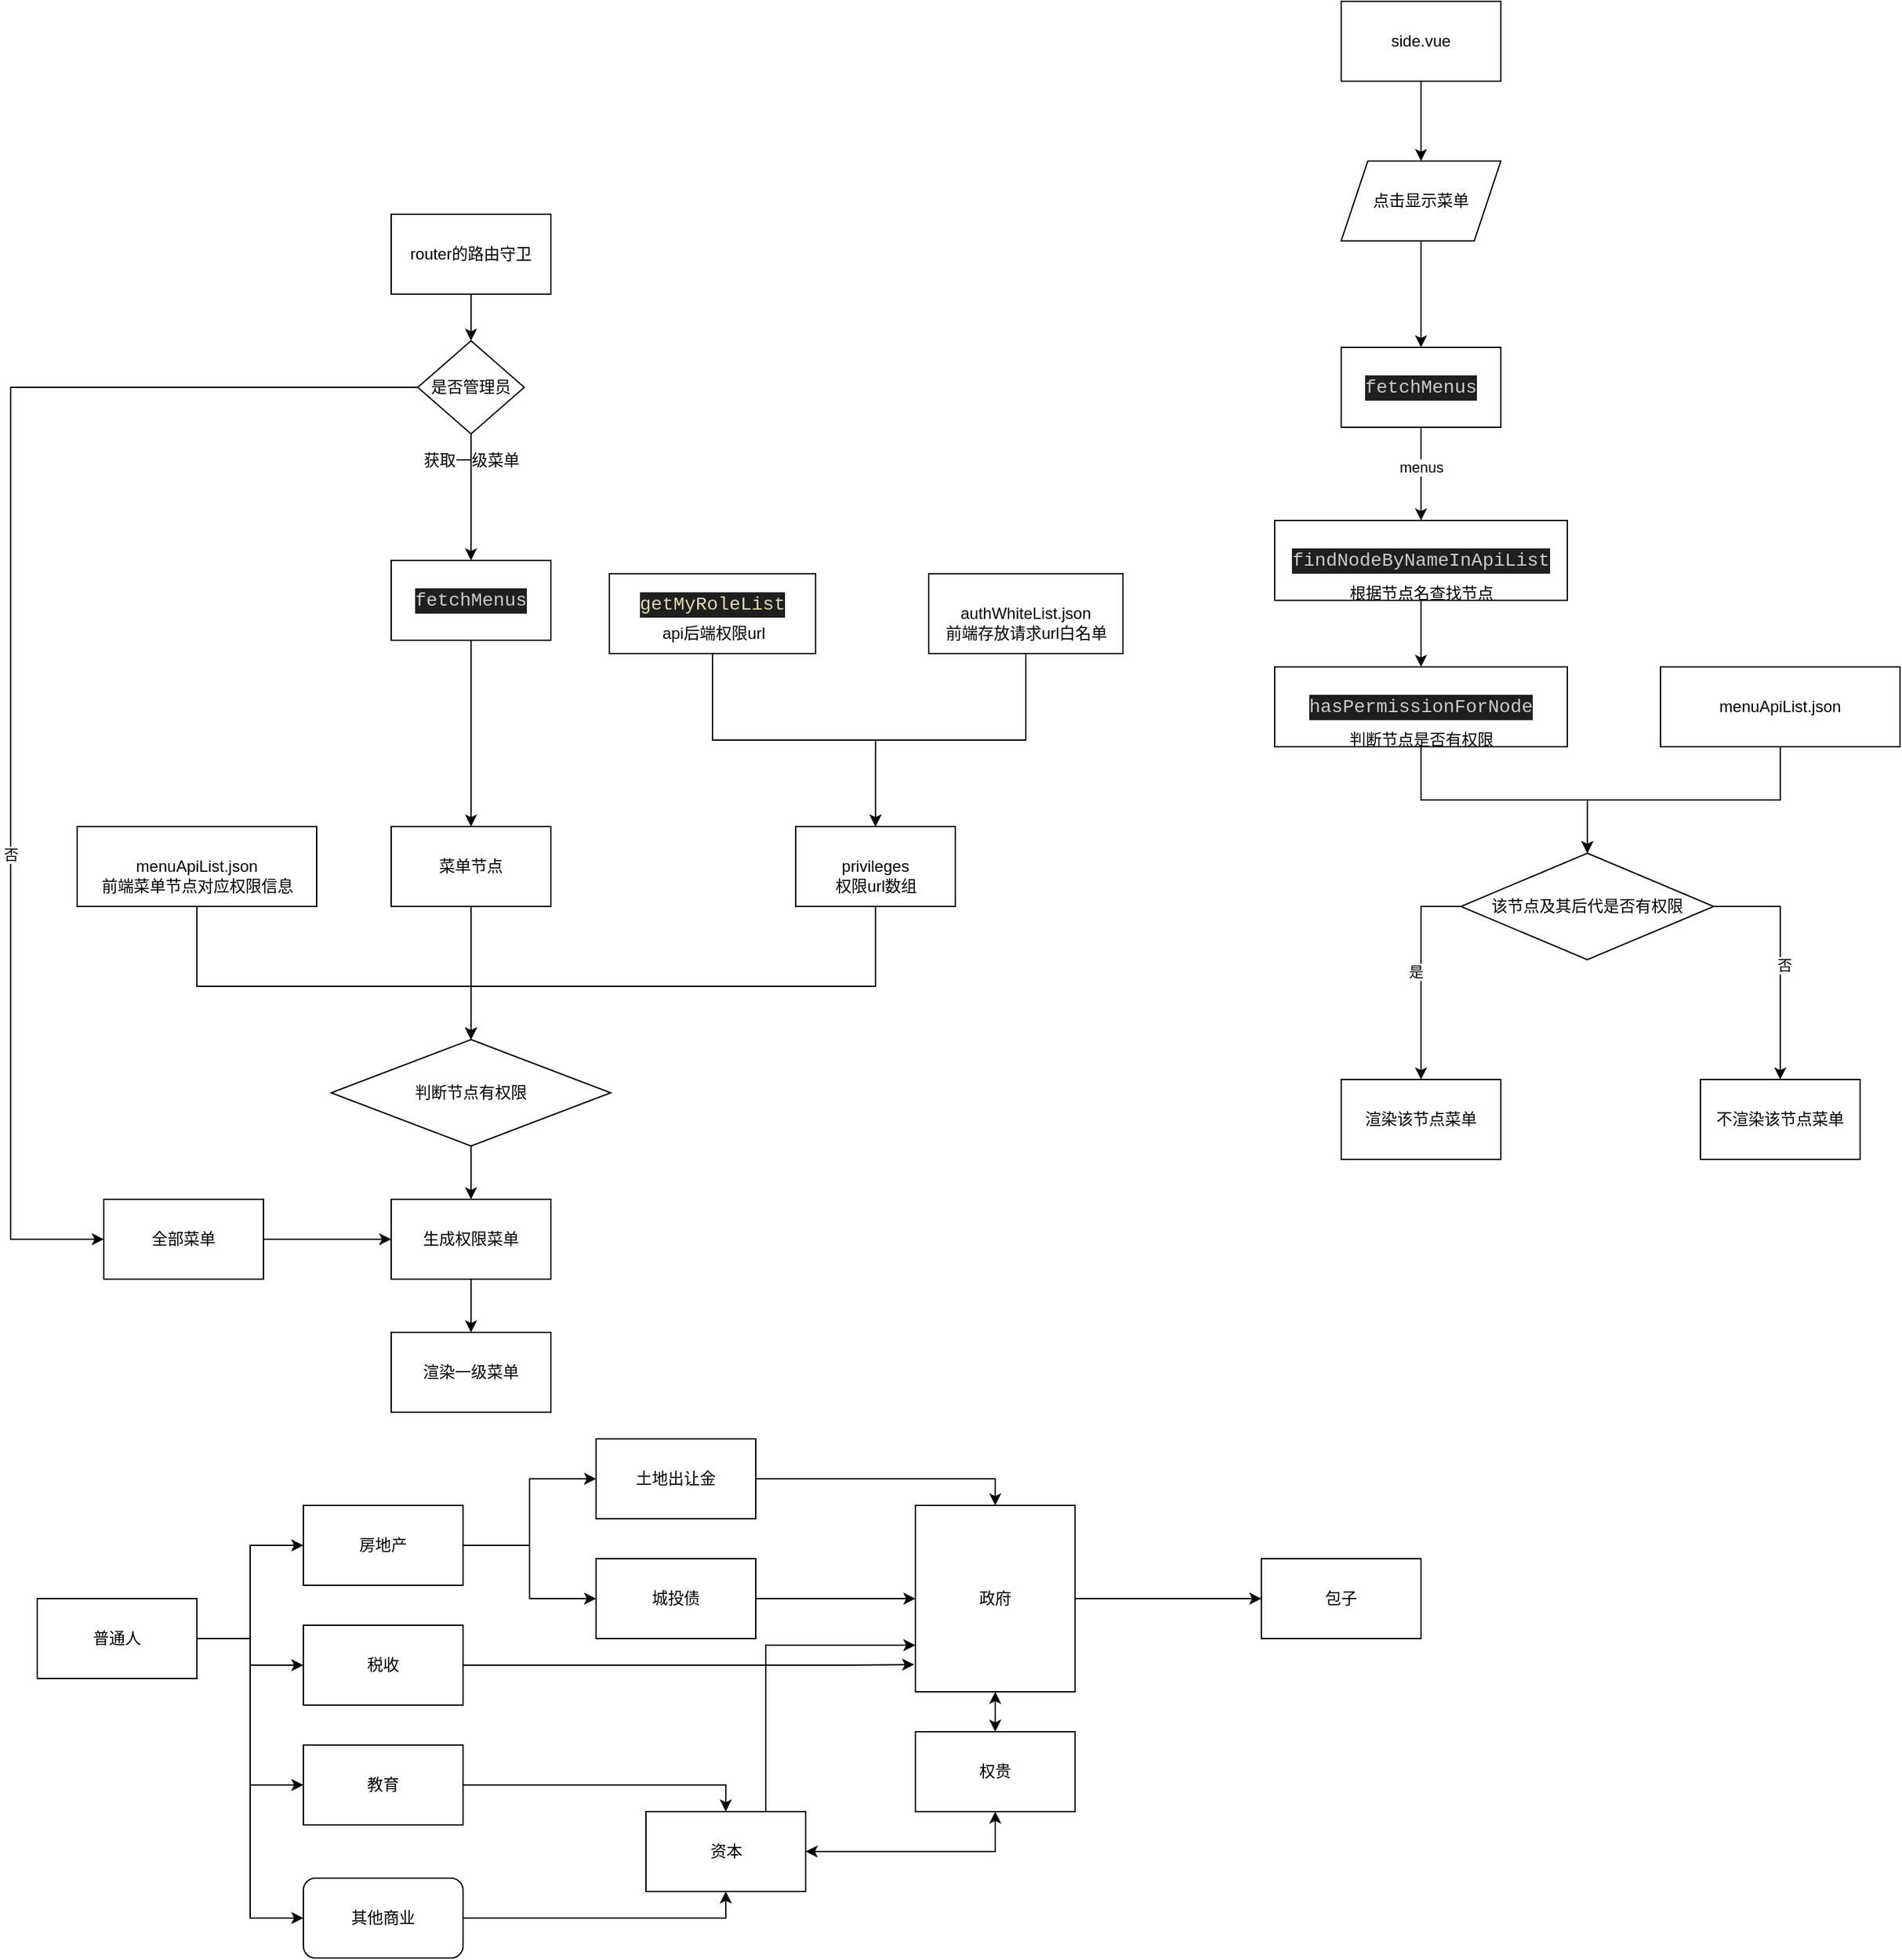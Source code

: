 <mxfile version="22.1.2" type="github">
  <diagram id="r8akQIV7CGBrM3lP9Y4Y" name="第 1 页">
    <mxGraphModel dx="1261" dy="1883" grid="1" gridSize="10" guides="1" tooltips="1" connect="1" arrows="1" fold="1" page="1" pageScale="1" pageWidth="827" pageHeight="1169" math="0" shadow="0">
      <root>
        <mxCell id="0" />
        <mxCell id="1" parent="0" />
        <mxCell id="nayXP41YcCdt_hHMmjPa-1" value="menuApiList.json" style="rounded=0;whiteSpace=wrap;html=1;" vertex="1" parent="1">
          <mxGeometry x="180" y="270" width="180" height="60" as="geometry" />
        </mxCell>
        <mxCell id="nayXP41YcCdt_hHMmjPa-24" style="edgeStyle=orthogonalEdgeStyle;rounded=0;orthogonalLoop=1;jettySize=auto;html=1;exitX=0.5;exitY=1;exitDx=0;exitDy=0;" edge="1" parent="1" source="nayXP41YcCdt_hHMmjPa-2" target="nayXP41YcCdt_hHMmjPa-9">
          <mxGeometry relative="1" as="geometry" />
        </mxCell>
        <mxCell id="nayXP41YcCdt_hHMmjPa-2" value="authWhiteList.json" style="rounded=0;whiteSpace=wrap;html=1;" vertex="1" parent="1">
          <mxGeometry x="820" y="80" width="146" height="60" as="geometry" />
        </mxCell>
        <mxCell id="nayXP41YcCdt_hHMmjPa-29" style="edgeStyle=orthogonalEdgeStyle;rounded=0;orthogonalLoop=1;jettySize=auto;html=1;" edge="1" parent="1" source="nayXP41YcCdt_hHMmjPa-3" target="nayXP41YcCdt_hHMmjPa-28">
          <mxGeometry relative="1" as="geometry">
            <Array as="points">
              <mxPoint x="270" y="390" />
              <mxPoint x="476" y="390" />
            </Array>
          </mxGeometry>
        </mxCell>
        <mxCell id="nayXP41YcCdt_hHMmjPa-3" value="前端菜单节点对应权限信息" style="text;html=1;align=center;verticalAlign=middle;resizable=0;points=[];autosize=1;strokeColor=none;fillColor=none;" vertex="1" parent="1">
          <mxGeometry x="185" y="300" width="170" height="30" as="geometry" />
        </mxCell>
        <mxCell id="nayXP41YcCdt_hHMmjPa-4" value="前端存放请求url白名单" style="text;html=1;align=center;verticalAlign=middle;resizable=0;points=[];autosize=1;strokeColor=none;fillColor=none;" vertex="1" parent="1">
          <mxGeometry x="818" y="110" width="150" height="30" as="geometry" />
        </mxCell>
        <mxCell id="nayXP41YcCdt_hHMmjPa-36" value="" style="edgeStyle=orthogonalEdgeStyle;rounded=0;orthogonalLoop=1;jettySize=auto;html=1;" edge="1" parent="1" source="nayXP41YcCdt_hHMmjPa-5" target="nayXP41YcCdt_hHMmjPa-35">
          <mxGeometry relative="1" as="geometry" />
        </mxCell>
        <mxCell id="nayXP41YcCdt_hHMmjPa-5" value="router的路由守卫" style="whiteSpace=wrap;html=1;" vertex="1" parent="1">
          <mxGeometry x="416" y="-190" width="120" height="60" as="geometry" />
        </mxCell>
        <mxCell id="nayXP41YcCdt_hHMmjPa-25" style="edgeStyle=orthogonalEdgeStyle;rounded=0;orthogonalLoop=1;jettySize=auto;html=1;exitX=0.5;exitY=1;exitDx=0;exitDy=0;" edge="1" parent="1" source="nayXP41YcCdt_hHMmjPa-7" target="nayXP41YcCdt_hHMmjPa-9">
          <mxGeometry relative="1" as="geometry" />
        </mxCell>
        <mxCell id="nayXP41YcCdt_hHMmjPa-7" value="&#xa;&lt;div style=&quot;color: rgb(204, 204, 204); background-color: rgb(31, 31, 31); font-family: Consolas, &amp;quot;Courier New&amp;quot;, monospace; font-weight: normal; font-size: 14px; line-height: 19px;&quot;&gt;&lt;div&gt;&lt;span style=&quot;color: #dcdcaa;&quot;&gt;getMyRoleList&lt;/span&gt;&lt;/div&gt;&lt;/div&gt;&#xa;&#xa;" style="whiteSpace=wrap;html=1;" vertex="1" parent="1">
          <mxGeometry x="580" y="80" width="155" height="60" as="geometry" />
        </mxCell>
        <mxCell id="nayXP41YcCdt_hHMmjPa-79" style="edgeStyle=orthogonalEdgeStyle;rounded=0;orthogonalLoop=1;jettySize=auto;html=1;exitX=0.5;exitY=1;exitDx=0;exitDy=0;entryX=0.5;entryY=0;entryDx=0;entryDy=0;" edge="1" parent="1" source="nayXP41YcCdt_hHMmjPa-9" target="nayXP41YcCdt_hHMmjPa-28">
          <mxGeometry relative="1" as="geometry">
            <Array as="points">
              <mxPoint x="780" y="390" />
              <mxPoint x="476" y="390" />
            </Array>
          </mxGeometry>
        </mxCell>
        <mxCell id="nayXP41YcCdt_hHMmjPa-9" value="privileges" style="whiteSpace=wrap;html=1;" vertex="1" parent="1">
          <mxGeometry x="720" y="270" width="120" height="60" as="geometry" />
        </mxCell>
        <mxCell id="nayXP41YcCdt_hHMmjPa-12" value="权限url数组" style="text;html=1;align=center;verticalAlign=middle;resizable=0;points=[];autosize=1;strokeColor=none;fillColor=none;" vertex="1" parent="1">
          <mxGeometry x="735" y="300" width="90" height="30" as="geometry" />
        </mxCell>
        <mxCell id="nayXP41YcCdt_hHMmjPa-81" style="edgeStyle=orthogonalEdgeStyle;rounded=0;orthogonalLoop=1;jettySize=auto;html=1;exitX=0.5;exitY=1;exitDx=0;exitDy=0;" edge="1" parent="1" source="nayXP41YcCdt_hHMmjPa-15" target="nayXP41YcCdt_hHMmjPa-80">
          <mxGeometry relative="1" as="geometry" />
        </mxCell>
        <mxCell id="nayXP41YcCdt_hHMmjPa-15" value="&lt;div style=&quot;color: rgb(204, 204, 204); background-color: rgb(31, 31, 31); font-family: Consolas, &amp;quot;Courier New&amp;quot;, monospace; font-size: 14px; line-height: 19px;&quot;&gt;fetchMenus&lt;/div&gt;" style="whiteSpace=wrap;html=1;" vertex="1" parent="1">
          <mxGeometry x="416" y="70" width="120" height="60" as="geometry" />
        </mxCell>
        <mxCell id="nayXP41YcCdt_hHMmjPa-8" value="api后端权限url" style="text;html=1;align=center;verticalAlign=middle;resizable=0;points=[];autosize=1;strokeColor=none;fillColor=none;" vertex="1" parent="1">
          <mxGeometry x="607.5" y="110" width="100" height="30" as="geometry" />
        </mxCell>
        <mxCell id="nayXP41YcCdt_hHMmjPa-27" value="获取一级菜单" style="text;html=1;align=center;verticalAlign=middle;resizable=0;points=[];autosize=1;strokeColor=none;fillColor=none;" vertex="1" parent="1">
          <mxGeometry x="426" y="-20" width="100" height="30" as="geometry" />
        </mxCell>
        <mxCell id="nayXP41YcCdt_hHMmjPa-32" value="" style="edgeStyle=orthogonalEdgeStyle;rounded=0;orthogonalLoop=1;jettySize=auto;html=1;" edge="1" parent="1" source="nayXP41YcCdt_hHMmjPa-28" target="nayXP41YcCdt_hHMmjPa-31">
          <mxGeometry relative="1" as="geometry" />
        </mxCell>
        <mxCell id="nayXP41YcCdt_hHMmjPa-28" value="判断节点有权限" style="rhombus;whiteSpace=wrap;html=1;" vertex="1" parent="1">
          <mxGeometry x="371" y="430" width="210" height="80" as="geometry" />
        </mxCell>
        <mxCell id="nayXP41YcCdt_hHMmjPa-34" value="" style="edgeStyle=orthogonalEdgeStyle;rounded=0;orthogonalLoop=1;jettySize=auto;html=1;" edge="1" parent="1" source="nayXP41YcCdt_hHMmjPa-31" target="nayXP41YcCdt_hHMmjPa-33">
          <mxGeometry relative="1" as="geometry" />
        </mxCell>
        <mxCell id="nayXP41YcCdt_hHMmjPa-31" value="生成权限菜单" style="whiteSpace=wrap;html=1;" vertex="1" parent="1">
          <mxGeometry x="416" y="550" width="120" height="60" as="geometry" />
        </mxCell>
        <mxCell id="nayXP41YcCdt_hHMmjPa-33" value="渲染一级菜单" style="whiteSpace=wrap;html=1;" vertex="1" parent="1">
          <mxGeometry x="416" y="650" width="120" height="60" as="geometry" />
        </mxCell>
        <mxCell id="nayXP41YcCdt_hHMmjPa-38" style="edgeStyle=orthogonalEdgeStyle;rounded=0;orthogonalLoop=1;jettySize=auto;html=1;exitX=0.5;exitY=1;exitDx=0;exitDy=0;entryX=0.5;entryY=0;entryDx=0;entryDy=0;" edge="1" parent="1" source="nayXP41YcCdt_hHMmjPa-35" target="nayXP41YcCdt_hHMmjPa-15">
          <mxGeometry relative="1" as="geometry" />
        </mxCell>
        <mxCell id="nayXP41YcCdt_hHMmjPa-44" style="edgeStyle=orthogonalEdgeStyle;rounded=0;orthogonalLoop=1;jettySize=auto;html=1;exitX=0;exitY=0.5;exitDx=0;exitDy=0;entryX=0;entryY=0.5;entryDx=0;entryDy=0;" edge="1" parent="1" source="nayXP41YcCdt_hHMmjPa-35" target="nayXP41YcCdt_hHMmjPa-45">
          <mxGeometry relative="1" as="geometry">
            <mxPoint x="100" y="610" as="targetPoint" />
            <Array as="points">
              <mxPoint x="130" y="-60" />
              <mxPoint x="130" y="580" />
            </Array>
          </mxGeometry>
        </mxCell>
        <mxCell id="nayXP41YcCdt_hHMmjPa-47" value="否" style="edgeLabel;html=1;align=center;verticalAlign=middle;resizable=0;points=[];" vertex="1" connectable="0" parent="nayXP41YcCdt_hHMmjPa-44">
          <mxGeometry x="0.293" relative="1" as="geometry">
            <mxPoint as="offset" />
          </mxGeometry>
        </mxCell>
        <mxCell id="nayXP41YcCdt_hHMmjPa-35" value="是否管理员" style="rhombus;whiteSpace=wrap;html=1;" vertex="1" parent="1">
          <mxGeometry x="436" y="-95" width="80" height="70" as="geometry" />
        </mxCell>
        <mxCell id="nayXP41YcCdt_hHMmjPa-46" style="edgeStyle=orthogonalEdgeStyle;rounded=0;orthogonalLoop=1;jettySize=auto;html=1;exitX=1;exitY=0.5;exitDx=0;exitDy=0;" edge="1" parent="1" source="nayXP41YcCdt_hHMmjPa-45" target="nayXP41YcCdt_hHMmjPa-31">
          <mxGeometry relative="1" as="geometry" />
        </mxCell>
        <mxCell id="nayXP41YcCdt_hHMmjPa-45" value="全部菜单" style="whiteSpace=wrap;html=1;" vertex="1" parent="1">
          <mxGeometry x="200" y="550" width="120" height="60" as="geometry" />
        </mxCell>
        <mxCell id="nayXP41YcCdt_hHMmjPa-54" value="" style="edgeStyle=orthogonalEdgeStyle;rounded=0;orthogonalLoop=1;jettySize=auto;html=1;" edge="1" parent="1" source="nayXP41YcCdt_hHMmjPa-48" target="nayXP41YcCdt_hHMmjPa-53">
          <mxGeometry relative="1" as="geometry" />
        </mxCell>
        <mxCell id="nayXP41YcCdt_hHMmjPa-48" value="side.vue" style="whiteSpace=wrap;html=1;" vertex="1" parent="1">
          <mxGeometry x="1130" y="-350" width="120" height="60" as="geometry" />
        </mxCell>
        <mxCell id="nayXP41YcCdt_hHMmjPa-50" value="渲染该节点菜单" style="whiteSpace=wrap;html=1;" vertex="1" parent="1">
          <mxGeometry x="1130" y="460" width="120" height="60" as="geometry" />
        </mxCell>
        <mxCell id="nayXP41YcCdt_hHMmjPa-65" value="" style="edgeStyle=orthogonalEdgeStyle;rounded=0;orthogonalLoop=1;jettySize=auto;html=1;" edge="1" parent="1" source="nayXP41YcCdt_hHMmjPa-51" target="nayXP41YcCdt_hHMmjPa-64">
          <mxGeometry relative="1" as="geometry" />
        </mxCell>
        <mxCell id="nayXP41YcCdt_hHMmjPa-51" value="&lt;div style=&quot;color: rgb(204, 204, 204); background-color: rgb(31, 31, 31); font-family: Consolas, &amp;quot;Courier New&amp;quot;, monospace; font-size: 14px; line-height: 19px;&quot;&gt;findNodeByNameInApiList&lt;/div&gt;" style="whiteSpace=wrap;html=1;" vertex="1" parent="1">
          <mxGeometry x="1080" y="40" width="220" height="60" as="geometry" />
        </mxCell>
        <mxCell id="nayXP41YcCdt_hHMmjPa-56" value="" style="edgeStyle=orthogonalEdgeStyle;rounded=0;orthogonalLoop=1;jettySize=auto;html=1;" edge="1" parent="1" source="nayXP41YcCdt_hHMmjPa-53" target="nayXP41YcCdt_hHMmjPa-55">
          <mxGeometry relative="1" as="geometry" />
        </mxCell>
        <mxCell id="nayXP41YcCdt_hHMmjPa-53" value="点击显示菜单" style="shape=parallelogram;perimeter=parallelogramPerimeter;whiteSpace=wrap;html=1;fixedSize=1;" vertex="1" parent="1">
          <mxGeometry x="1130" y="-230" width="120" height="60" as="geometry" />
        </mxCell>
        <mxCell id="nayXP41YcCdt_hHMmjPa-57" value="" style="edgeStyle=orthogonalEdgeStyle;rounded=0;orthogonalLoop=1;jettySize=auto;html=1;" edge="1" parent="1" source="nayXP41YcCdt_hHMmjPa-55" target="nayXP41YcCdt_hHMmjPa-51">
          <mxGeometry relative="1" as="geometry" />
        </mxCell>
        <mxCell id="nayXP41YcCdt_hHMmjPa-58" value="menus" style="edgeLabel;html=1;align=center;verticalAlign=middle;resizable=0;points=[];" vertex="1" connectable="0" parent="nayXP41YcCdt_hHMmjPa-57">
          <mxGeometry x="-0.171" y="-3" relative="1" as="geometry">
            <mxPoint x="3" y="1" as="offset" />
          </mxGeometry>
        </mxCell>
        <mxCell id="nayXP41YcCdt_hHMmjPa-55" value="&lt;div style=&quot;color: rgb(204, 204, 204); background-color: rgb(31, 31, 31); font-family: Consolas, &amp;quot;Courier New&amp;quot;, monospace; font-size: 14px; line-height: 19px;&quot;&gt;fetchMenus&lt;/div&gt;" style="whiteSpace=wrap;html=1;" vertex="1" parent="1">
          <mxGeometry x="1130" y="-90" width="120" height="60" as="geometry" />
        </mxCell>
        <mxCell id="nayXP41YcCdt_hHMmjPa-67" style="edgeStyle=orthogonalEdgeStyle;rounded=0;orthogonalLoop=1;jettySize=auto;html=1;" edge="1" parent="1" source="nayXP41YcCdt_hHMmjPa-59" target="nayXP41YcCdt_hHMmjPa-61">
          <mxGeometry relative="1" as="geometry" />
        </mxCell>
        <mxCell id="nayXP41YcCdt_hHMmjPa-59" value="menuApiList.json" style="rounded=0;whiteSpace=wrap;html=1;" vertex="1" parent="1">
          <mxGeometry x="1370" y="150" width="180" height="60" as="geometry" />
        </mxCell>
        <mxCell id="nayXP41YcCdt_hHMmjPa-70" style="edgeStyle=orthogonalEdgeStyle;rounded=0;orthogonalLoop=1;jettySize=auto;html=1;exitX=0;exitY=0.5;exitDx=0;exitDy=0;" edge="1" parent="1" source="nayXP41YcCdt_hHMmjPa-61" target="nayXP41YcCdt_hHMmjPa-50">
          <mxGeometry relative="1" as="geometry" />
        </mxCell>
        <mxCell id="nayXP41YcCdt_hHMmjPa-74" value="是" style="edgeLabel;html=1;align=center;verticalAlign=middle;resizable=0;points=[];" vertex="1" connectable="0" parent="nayXP41YcCdt_hHMmjPa-70">
          <mxGeometry x="-0.013" y="-4" relative="1" as="geometry">
            <mxPoint as="offset" />
          </mxGeometry>
        </mxCell>
        <mxCell id="nayXP41YcCdt_hHMmjPa-72" style="edgeStyle=orthogonalEdgeStyle;rounded=0;orthogonalLoop=1;jettySize=auto;html=1;exitX=1;exitY=0.5;exitDx=0;exitDy=0;" edge="1" parent="1" source="nayXP41YcCdt_hHMmjPa-61" target="nayXP41YcCdt_hHMmjPa-71">
          <mxGeometry relative="1" as="geometry" />
        </mxCell>
        <mxCell id="nayXP41YcCdt_hHMmjPa-73" value="否" style="edgeLabel;html=1;align=center;verticalAlign=middle;resizable=0;points=[];" vertex="1" connectable="0" parent="nayXP41YcCdt_hHMmjPa-72">
          <mxGeometry x="0.044" y="3" relative="1" as="geometry">
            <mxPoint as="offset" />
          </mxGeometry>
        </mxCell>
        <mxCell id="nayXP41YcCdt_hHMmjPa-61" value="该节点及其后代是否有权限" style="rhombus;whiteSpace=wrap;html=1;" vertex="1" parent="1">
          <mxGeometry x="1220" y="290" width="190" height="80" as="geometry" />
        </mxCell>
        <mxCell id="nayXP41YcCdt_hHMmjPa-66" style="edgeStyle=orthogonalEdgeStyle;rounded=0;orthogonalLoop=1;jettySize=auto;html=1;" edge="1" parent="1" source="nayXP41YcCdt_hHMmjPa-64" target="nayXP41YcCdt_hHMmjPa-61">
          <mxGeometry relative="1" as="geometry" />
        </mxCell>
        <mxCell id="nayXP41YcCdt_hHMmjPa-64" value="&lt;div style=&quot;color: rgb(204, 204, 204); background-color: rgb(31, 31, 31); font-family: Consolas, &amp;quot;Courier New&amp;quot;, monospace; font-size: 14px; line-height: 19px;&quot;&gt;hasPermissionForNode&lt;/div&gt;" style="whiteSpace=wrap;html=1;" vertex="1" parent="1">
          <mxGeometry x="1080" y="150" width="220" height="60" as="geometry" />
        </mxCell>
        <mxCell id="nayXP41YcCdt_hHMmjPa-71" value="不渲染该节点菜单" style="whiteSpace=wrap;html=1;" vertex="1" parent="1">
          <mxGeometry x="1400" y="460" width="120" height="60" as="geometry" />
        </mxCell>
        <mxCell id="nayXP41YcCdt_hHMmjPa-75" value="根据节点名查找节点" style="text;html=1;align=center;verticalAlign=middle;resizable=0;points=[];autosize=1;strokeColor=none;fillColor=none;" vertex="1" parent="1">
          <mxGeometry x="1125" y="80" width="130" height="30" as="geometry" />
        </mxCell>
        <mxCell id="nayXP41YcCdt_hHMmjPa-76" value="判断节点是否有权限" style="text;html=1;align=center;verticalAlign=middle;resizable=0;points=[];autosize=1;strokeColor=none;fillColor=none;" vertex="1" parent="1">
          <mxGeometry x="1125" y="190" width="130" height="30" as="geometry" />
        </mxCell>
        <mxCell id="nayXP41YcCdt_hHMmjPa-82" value="" style="edgeStyle=orthogonalEdgeStyle;rounded=0;orthogonalLoop=1;jettySize=auto;html=1;" edge="1" parent="1" source="nayXP41YcCdt_hHMmjPa-80" target="nayXP41YcCdt_hHMmjPa-28">
          <mxGeometry relative="1" as="geometry" />
        </mxCell>
        <mxCell id="nayXP41YcCdt_hHMmjPa-80" value="菜单节点" style="whiteSpace=wrap;html=1;" vertex="1" parent="1">
          <mxGeometry x="416" y="270" width="120" height="60" as="geometry" />
        </mxCell>
        <mxCell id="nayXP41YcCdt_hHMmjPa-107" style="edgeStyle=orthogonalEdgeStyle;rounded=0;orthogonalLoop=1;jettySize=auto;html=1;exitX=1;exitY=0.5;exitDx=0;exitDy=0;entryX=0;entryY=0.5;entryDx=0;entryDy=0;" edge="1" parent="1" source="nayXP41YcCdt_hHMmjPa-84" target="nayXP41YcCdt_hHMmjPa-91">
          <mxGeometry relative="1" as="geometry" />
        </mxCell>
        <mxCell id="nayXP41YcCdt_hHMmjPa-108" style="edgeStyle=orthogonalEdgeStyle;rounded=0;orthogonalLoop=1;jettySize=auto;html=1;exitX=1;exitY=0.5;exitDx=0;exitDy=0;entryX=0;entryY=0.5;entryDx=0;entryDy=0;" edge="1" parent="1" source="nayXP41YcCdt_hHMmjPa-84" target="nayXP41YcCdt_hHMmjPa-90">
          <mxGeometry relative="1" as="geometry" />
        </mxCell>
        <mxCell id="nayXP41YcCdt_hHMmjPa-84" value="房地产" style="whiteSpace=wrap;html=1;" vertex="1" parent="1">
          <mxGeometry x="350" y="780" width="120" height="60" as="geometry" />
        </mxCell>
        <mxCell id="nayXP41YcCdt_hHMmjPa-95" style="edgeStyle=orthogonalEdgeStyle;rounded=0;orthogonalLoop=1;jettySize=auto;html=1;exitX=1;exitY=0.5;exitDx=0;exitDy=0;entryX=0;entryY=0.5;entryDx=0;entryDy=0;" edge="1" parent="1" source="nayXP41YcCdt_hHMmjPa-85" target="nayXP41YcCdt_hHMmjPa-84">
          <mxGeometry relative="1" as="geometry" />
        </mxCell>
        <mxCell id="nayXP41YcCdt_hHMmjPa-97" style="edgeStyle=orthogonalEdgeStyle;rounded=0;orthogonalLoop=1;jettySize=auto;html=1;exitX=1;exitY=0.5;exitDx=0;exitDy=0;" edge="1" parent="1" source="nayXP41YcCdt_hHMmjPa-85" target="nayXP41YcCdt_hHMmjPa-93">
          <mxGeometry relative="1" as="geometry" />
        </mxCell>
        <mxCell id="nayXP41YcCdt_hHMmjPa-98" style="edgeStyle=orthogonalEdgeStyle;rounded=0;orthogonalLoop=1;jettySize=auto;html=1;exitX=1;exitY=0.5;exitDx=0;exitDy=0;entryX=0;entryY=0.5;entryDx=0;entryDy=0;" edge="1" parent="1" source="nayXP41YcCdt_hHMmjPa-85" target="nayXP41YcCdt_hHMmjPa-96">
          <mxGeometry relative="1" as="geometry" />
        </mxCell>
        <mxCell id="nayXP41YcCdt_hHMmjPa-99" style="edgeStyle=orthogonalEdgeStyle;rounded=0;orthogonalLoop=1;jettySize=auto;html=1;exitX=1;exitY=0.5;exitDx=0;exitDy=0;entryX=0;entryY=0.5;entryDx=0;entryDy=0;" edge="1" parent="1" source="nayXP41YcCdt_hHMmjPa-85" target="nayXP41YcCdt_hHMmjPa-94">
          <mxGeometry relative="1" as="geometry" />
        </mxCell>
        <mxCell id="nayXP41YcCdt_hHMmjPa-85" value="普通人" style="whiteSpace=wrap;html=1;" vertex="1" parent="1">
          <mxGeometry x="150" y="850" width="120" height="60" as="geometry" />
        </mxCell>
        <mxCell id="nayXP41YcCdt_hHMmjPa-112" style="edgeStyle=orthogonalEdgeStyle;rounded=0;orthogonalLoop=1;jettySize=auto;html=1;exitX=0.5;exitY=1;exitDx=0;exitDy=0;entryX=0.5;entryY=0;entryDx=0;entryDy=0;" edge="1" parent="1" source="nayXP41YcCdt_hHMmjPa-86" target="nayXP41YcCdt_hHMmjPa-87">
          <mxGeometry relative="1" as="geometry" />
        </mxCell>
        <mxCell id="nayXP41YcCdt_hHMmjPa-114" style="edgeStyle=orthogonalEdgeStyle;rounded=0;orthogonalLoop=1;jettySize=auto;html=1;exitX=1;exitY=0.5;exitDx=0;exitDy=0;" edge="1" parent="1" source="nayXP41YcCdt_hHMmjPa-86" target="nayXP41YcCdt_hHMmjPa-113">
          <mxGeometry relative="1" as="geometry" />
        </mxCell>
        <mxCell id="nayXP41YcCdt_hHMmjPa-86" value="政府" style="whiteSpace=wrap;html=1;" vertex="1" parent="1">
          <mxGeometry x="810" y="780" width="120" height="140" as="geometry" />
        </mxCell>
        <mxCell id="nayXP41YcCdt_hHMmjPa-105" style="edgeStyle=orthogonalEdgeStyle;rounded=0;orthogonalLoop=1;jettySize=auto;html=1;exitX=0.5;exitY=1;exitDx=0;exitDy=0;entryX=1;entryY=0.5;entryDx=0;entryDy=0;" edge="1" parent="1" source="nayXP41YcCdt_hHMmjPa-87" target="nayXP41YcCdt_hHMmjPa-88">
          <mxGeometry relative="1" as="geometry" />
        </mxCell>
        <mxCell id="nayXP41YcCdt_hHMmjPa-117" style="edgeStyle=orthogonalEdgeStyle;rounded=0;orthogonalLoop=1;jettySize=auto;html=1;exitX=0.5;exitY=0;exitDx=0;exitDy=0;entryX=0.5;entryY=1;entryDx=0;entryDy=0;" edge="1" parent="1" source="nayXP41YcCdt_hHMmjPa-87" target="nayXP41YcCdt_hHMmjPa-86">
          <mxGeometry relative="1" as="geometry" />
        </mxCell>
        <mxCell id="nayXP41YcCdt_hHMmjPa-87" value="权贵" style="whiteSpace=wrap;html=1;" vertex="1" parent="1">
          <mxGeometry x="810" y="950" width="120" height="60" as="geometry" />
        </mxCell>
        <mxCell id="nayXP41YcCdt_hHMmjPa-106" style="edgeStyle=orthogonalEdgeStyle;rounded=0;orthogonalLoop=1;jettySize=auto;html=1;exitX=1;exitY=0.5;exitDx=0;exitDy=0;entryX=0.5;entryY=1;entryDx=0;entryDy=0;" edge="1" parent="1" source="nayXP41YcCdt_hHMmjPa-88" target="nayXP41YcCdt_hHMmjPa-87">
          <mxGeometry relative="1" as="geometry" />
        </mxCell>
        <mxCell id="nayXP41YcCdt_hHMmjPa-120" style="edgeStyle=orthogonalEdgeStyle;rounded=0;orthogonalLoop=1;jettySize=auto;html=1;exitX=0.75;exitY=0;exitDx=0;exitDy=0;entryX=0;entryY=0.75;entryDx=0;entryDy=0;" edge="1" parent="1" source="nayXP41YcCdt_hHMmjPa-88" target="nayXP41YcCdt_hHMmjPa-86">
          <mxGeometry relative="1" as="geometry" />
        </mxCell>
        <mxCell id="nayXP41YcCdt_hHMmjPa-88" value="资本" style="whiteSpace=wrap;html=1;" vertex="1" parent="1">
          <mxGeometry x="607.5" y="1010" width="120" height="60" as="geometry" />
        </mxCell>
        <mxCell id="nayXP41YcCdt_hHMmjPa-118" style="edgeStyle=orthogonalEdgeStyle;rounded=0;orthogonalLoop=1;jettySize=auto;html=1;exitX=1;exitY=0.5;exitDx=0;exitDy=0;entryX=0.5;entryY=0;entryDx=0;entryDy=0;" edge="1" parent="1" source="nayXP41YcCdt_hHMmjPa-90" target="nayXP41YcCdt_hHMmjPa-86">
          <mxGeometry relative="1" as="geometry" />
        </mxCell>
        <mxCell id="nayXP41YcCdt_hHMmjPa-90" value="土地出让金" style="whiteSpace=wrap;html=1;" vertex="1" parent="1">
          <mxGeometry x="570" y="730" width="120" height="60" as="geometry" />
        </mxCell>
        <mxCell id="nayXP41YcCdt_hHMmjPa-119" style="edgeStyle=orthogonalEdgeStyle;rounded=0;orthogonalLoop=1;jettySize=auto;html=1;" edge="1" parent="1" source="nayXP41YcCdt_hHMmjPa-91" target="nayXP41YcCdt_hHMmjPa-86">
          <mxGeometry relative="1" as="geometry" />
        </mxCell>
        <mxCell id="nayXP41YcCdt_hHMmjPa-91" value="城投债" style="whiteSpace=wrap;html=1;" vertex="1" parent="1">
          <mxGeometry x="570" y="820" width="120" height="60" as="geometry" />
        </mxCell>
        <mxCell id="nayXP41YcCdt_hHMmjPa-93" value="税收" style="whiteSpace=wrap;html=1;" vertex="1" parent="1">
          <mxGeometry x="350" y="870" width="120" height="60" as="geometry" />
        </mxCell>
        <mxCell id="nayXP41YcCdt_hHMmjPa-101" style="edgeStyle=orthogonalEdgeStyle;rounded=0;orthogonalLoop=1;jettySize=auto;html=1;exitX=1;exitY=0.5;exitDx=0;exitDy=0;entryX=0.5;entryY=1;entryDx=0;entryDy=0;" edge="1" parent="1" source="nayXP41YcCdt_hHMmjPa-94" target="nayXP41YcCdt_hHMmjPa-88">
          <mxGeometry relative="1" as="geometry" />
        </mxCell>
        <mxCell id="nayXP41YcCdt_hHMmjPa-94" value="其他商业" style="rounded=1;whiteSpace=wrap;html=1;" vertex="1" parent="1">
          <mxGeometry x="350" y="1060" width="120" height="60" as="geometry" />
        </mxCell>
        <mxCell id="nayXP41YcCdt_hHMmjPa-102" style="edgeStyle=orthogonalEdgeStyle;rounded=0;orthogonalLoop=1;jettySize=auto;html=1;exitX=1;exitY=0.5;exitDx=0;exitDy=0;entryX=0.5;entryY=0;entryDx=0;entryDy=0;" edge="1" parent="1" source="nayXP41YcCdt_hHMmjPa-96" target="nayXP41YcCdt_hHMmjPa-88">
          <mxGeometry relative="1" as="geometry" />
        </mxCell>
        <mxCell id="nayXP41YcCdt_hHMmjPa-96" value="教育" style="whiteSpace=wrap;html=1;" vertex="1" parent="1">
          <mxGeometry x="350" y="960" width="120" height="60" as="geometry" />
        </mxCell>
        <mxCell id="nayXP41YcCdt_hHMmjPa-113" value="包子" style="whiteSpace=wrap;html=1;" vertex="1" parent="1">
          <mxGeometry x="1070" y="820" width="120" height="60" as="geometry" />
        </mxCell>
        <mxCell id="nayXP41YcCdt_hHMmjPa-116" style="edgeStyle=orthogonalEdgeStyle;rounded=0;orthogonalLoop=1;jettySize=auto;html=1;exitX=1;exitY=0.5;exitDx=0;exitDy=0;entryX=-0.008;entryY=0.854;entryDx=0;entryDy=0;entryPerimeter=0;" edge="1" parent="1" source="nayXP41YcCdt_hHMmjPa-93" target="nayXP41YcCdt_hHMmjPa-86">
          <mxGeometry relative="1" as="geometry">
            <Array as="points">
              <mxPoint x="760" y="900" />
              <mxPoint x="760" y="900" />
            </Array>
          </mxGeometry>
        </mxCell>
      </root>
    </mxGraphModel>
  </diagram>
</mxfile>
